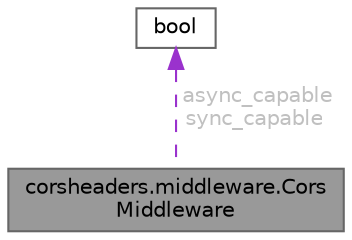 digraph "corsheaders.middleware.CorsMiddleware"
{
 // LATEX_PDF_SIZE
  bgcolor="transparent";
  edge [fontname=Helvetica,fontsize=10,labelfontname=Helvetica,labelfontsize=10];
  node [fontname=Helvetica,fontsize=10,shape=box,height=0.2,width=0.4];
  Node1 [id="Node000001",label="corsheaders.middleware.Cors\lMiddleware",height=0.2,width=0.4,color="gray40", fillcolor="grey60", style="filled", fontcolor="black",tooltip=" "];
  Node2 -> Node1 [id="edge2_Node000001_Node000002",dir="back",color="darkorchid3",style="dashed",tooltip=" ",label=" async_capable\nsync_capable",fontcolor="grey" ];
  Node2 [id="Node000002",label="bool",height=0.2,width=0.4,color="gray40", fillcolor="white", style="filled",tooltip=" "];
}
